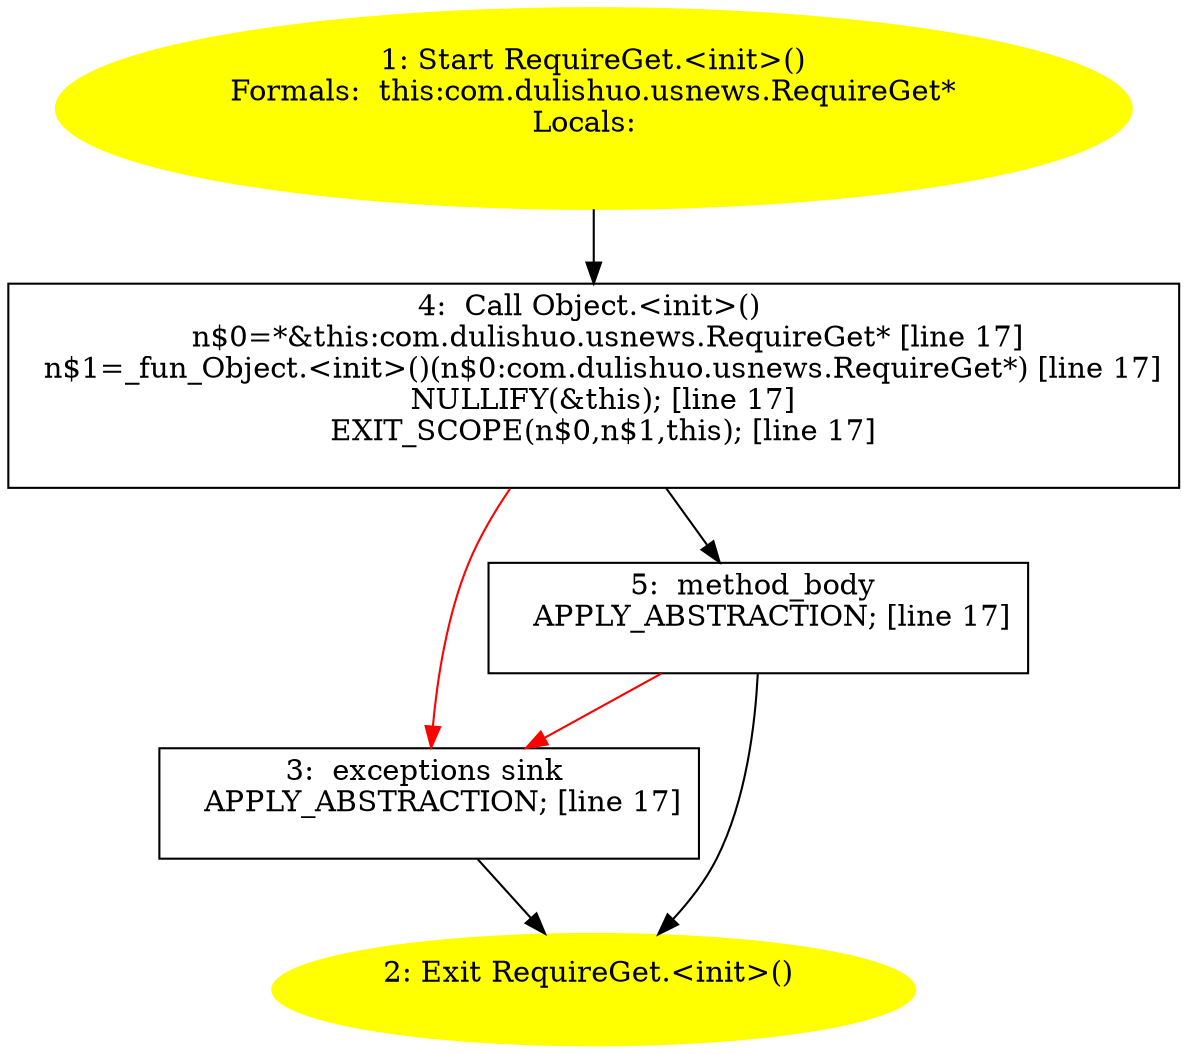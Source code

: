 /* @generated */
digraph cfg {
"com.dulishuo.usnews.RequireGet.<init>().d4d25db0ef2ec6c6469efd109340dbd6_1" [label="1: Start RequireGet.<init>()\nFormals:  this:com.dulishuo.usnews.RequireGet*\nLocals:  \n  " color=yellow style=filled]
	

	 "com.dulishuo.usnews.RequireGet.<init>().d4d25db0ef2ec6c6469efd109340dbd6_1" -> "com.dulishuo.usnews.RequireGet.<init>().d4d25db0ef2ec6c6469efd109340dbd6_4" ;
"com.dulishuo.usnews.RequireGet.<init>().d4d25db0ef2ec6c6469efd109340dbd6_2" [label="2: Exit RequireGet.<init>() \n  " color=yellow style=filled]
	

"com.dulishuo.usnews.RequireGet.<init>().d4d25db0ef2ec6c6469efd109340dbd6_3" [label="3:  exceptions sink \n   APPLY_ABSTRACTION; [line 17]\n " shape="box"]
	

	 "com.dulishuo.usnews.RequireGet.<init>().d4d25db0ef2ec6c6469efd109340dbd6_3" -> "com.dulishuo.usnews.RequireGet.<init>().d4d25db0ef2ec6c6469efd109340dbd6_2" ;
"com.dulishuo.usnews.RequireGet.<init>().d4d25db0ef2ec6c6469efd109340dbd6_4" [label="4:  Call Object.<init>() \n   n$0=*&this:com.dulishuo.usnews.RequireGet* [line 17]\n  n$1=_fun_Object.<init>()(n$0:com.dulishuo.usnews.RequireGet*) [line 17]\n  NULLIFY(&this); [line 17]\n  EXIT_SCOPE(n$0,n$1,this); [line 17]\n " shape="box"]
	

	 "com.dulishuo.usnews.RequireGet.<init>().d4d25db0ef2ec6c6469efd109340dbd6_4" -> "com.dulishuo.usnews.RequireGet.<init>().d4d25db0ef2ec6c6469efd109340dbd6_5" ;
	 "com.dulishuo.usnews.RequireGet.<init>().d4d25db0ef2ec6c6469efd109340dbd6_4" -> "com.dulishuo.usnews.RequireGet.<init>().d4d25db0ef2ec6c6469efd109340dbd6_3" [color="red" ];
"com.dulishuo.usnews.RequireGet.<init>().d4d25db0ef2ec6c6469efd109340dbd6_5" [label="5:  method_body \n   APPLY_ABSTRACTION; [line 17]\n " shape="box"]
	

	 "com.dulishuo.usnews.RequireGet.<init>().d4d25db0ef2ec6c6469efd109340dbd6_5" -> "com.dulishuo.usnews.RequireGet.<init>().d4d25db0ef2ec6c6469efd109340dbd6_2" ;
	 "com.dulishuo.usnews.RequireGet.<init>().d4d25db0ef2ec6c6469efd109340dbd6_5" -> "com.dulishuo.usnews.RequireGet.<init>().d4d25db0ef2ec6c6469efd109340dbd6_3" [color="red" ];
}
